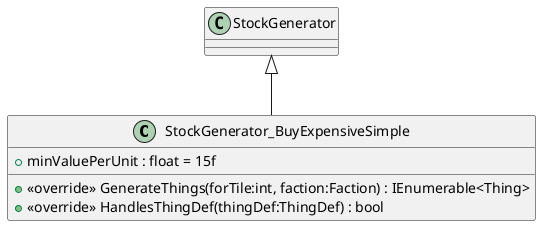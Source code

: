 @startuml
class StockGenerator_BuyExpensiveSimple {
    + minValuePerUnit : float = 15f
    + <<override>> GenerateThings(forTile:int, faction:Faction) : IEnumerable<Thing>
    + <<override>> HandlesThingDef(thingDef:ThingDef) : bool
}
StockGenerator <|-- StockGenerator_BuyExpensiveSimple
@enduml
